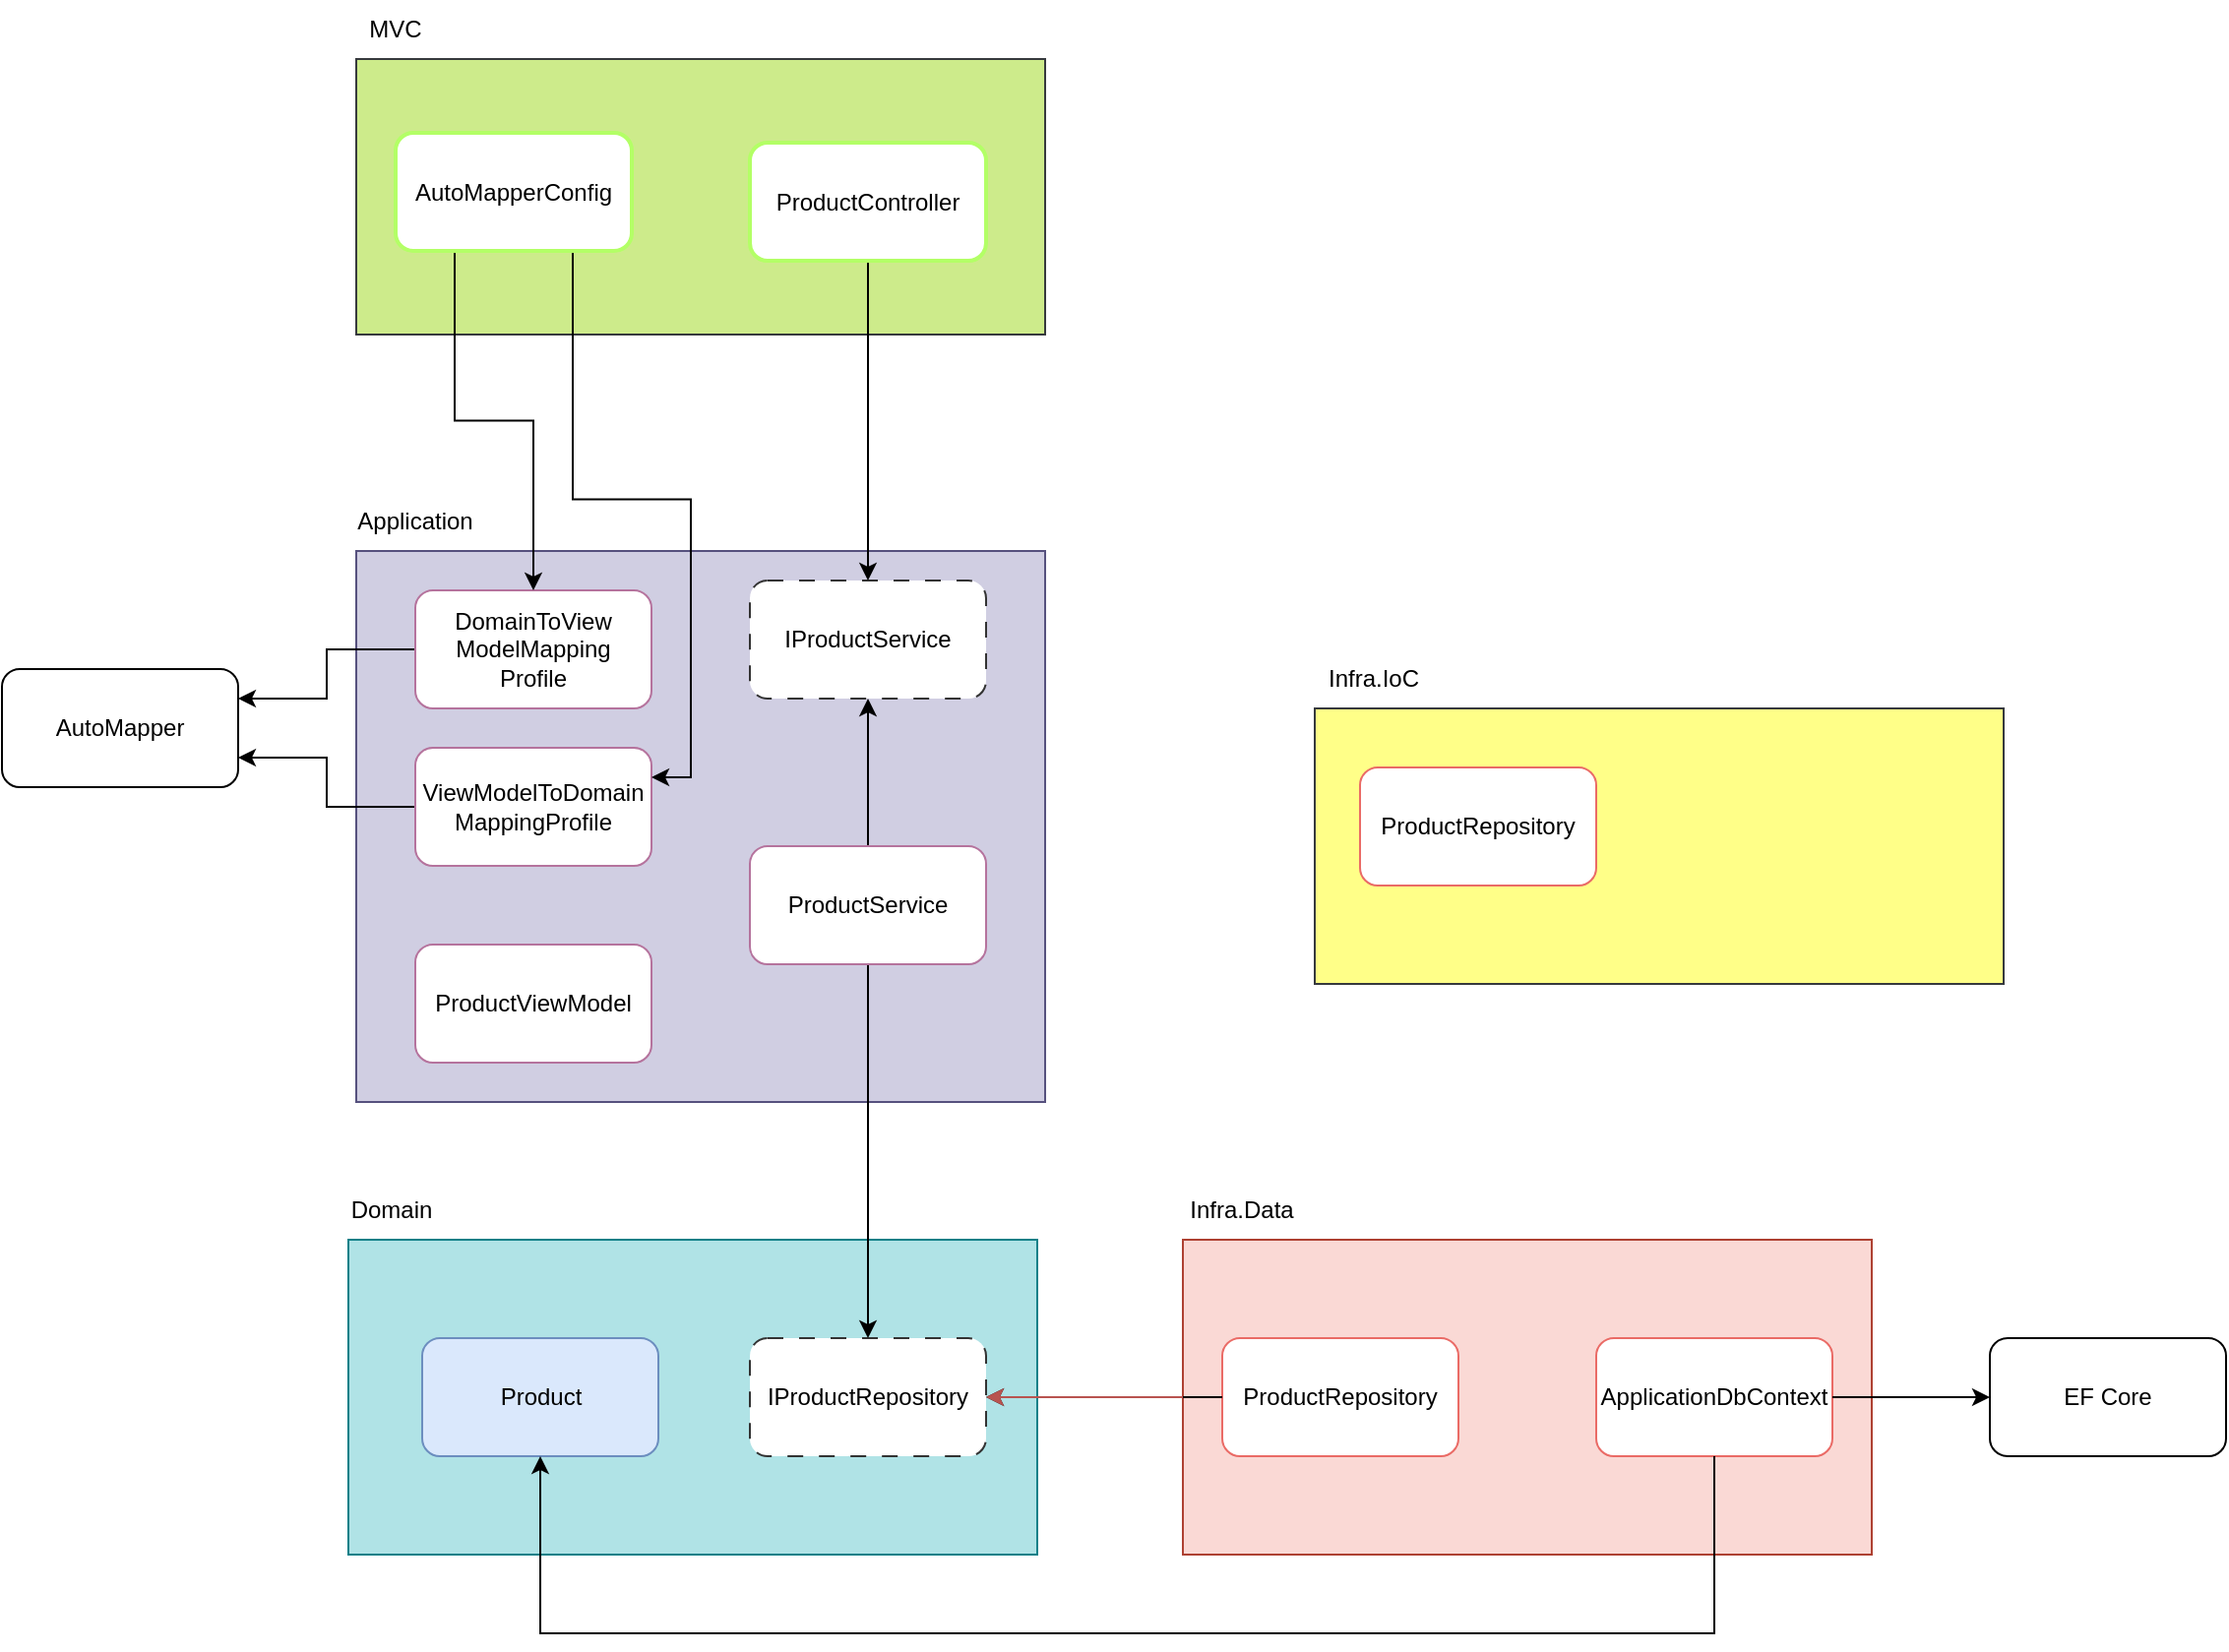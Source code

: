 <mxfile version="20.8.21" type="device"><diagram id="CyKihDrxWuQWRPS17Lqr" name="Page-1"><mxGraphModel dx="1051" dy="2161" grid="1" gridSize="10" guides="1" tooltips="1" connect="1" arrows="1" fold="1" page="1" pageScale="1" pageWidth="850" pageHeight="1100" math="0" shadow="0"><root><mxCell id="0"/><mxCell id="1" parent="0"/><mxCell id="MIWe5E_qxth4klvkyWVk-18" value="" style="group" parent="1" vertex="1" connectable="0"><mxGeometry x="1340" y="-40" width="350" height="190" as="geometry"/></mxCell><mxCell id="6" value="" style="rounded=0;whiteSpace=wrap;html=1;fillColor=#fad9d5;strokeColor=#ae4132;" parent="MIWe5E_qxth4klvkyWVk-18" vertex="1"><mxGeometry y="30" width="350" height="160" as="geometry"/></mxCell><mxCell id="8" value="Infra.Data" style="text;html=1;strokeColor=none;fillColor=none;align=center;verticalAlign=middle;whiteSpace=wrap;rounded=0;dashed=1;dashPattern=8 8;" parent="MIWe5E_qxth4klvkyWVk-18" vertex="1"><mxGeometry width="60" height="30" as="geometry"/></mxCell><mxCell id="MIWe5E_qxth4klvkyWVk-16" value="&lt;font color=&quot;#000000&quot;&gt;ProductRepository&lt;/font&gt;" style="rounded=1;whiteSpace=wrap;html=1;strokeWidth=1;strokeColor=#EA6B66;" parent="MIWe5E_qxth4klvkyWVk-18" vertex="1"><mxGeometry x="20" y="80" width="120" height="60" as="geometry"/></mxCell><mxCell id="-2dnZH3xMpn1ACVKBCoT-17" value="&lt;font color=&quot;#000000&quot;&gt;ApplicationDbContext&lt;/font&gt;" style="rounded=1;whiteSpace=wrap;html=1;strokeWidth=1;strokeColor=#EA6B66;" vertex="1" parent="MIWe5E_qxth4klvkyWVk-18"><mxGeometry x="210" y="80" width="120" height="60" as="geometry"/></mxCell><mxCell id="5" value="" style="rounded=0;whiteSpace=wrap;html=1;fillColor=#b0e3e6;strokeColor=#0e8088;" parent="1" vertex="1"><mxGeometry x="916" y="-10" width="350" height="160" as="geometry"/></mxCell><mxCell id="7" value="" style="rounded=0;whiteSpace=wrap;html=1;fillColor=#d0cee2;strokeColor=#56517e;" parent="1" vertex="1"><mxGeometry x="920" y="-360" width="350" height="280" as="geometry"/></mxCell><mxCell id="9" value="Application" style="text;html=1;strokeColor=none;fillColor=none;align=center;verticalAlign=middle;whiteSpace=wrap;rounded=0;dashed=1;dashPattern=8 8;" parent="1" vertex="1"><mxGeometry x="920" y="-390" width="60" height="30" as="geometry"/></mxCell><mxCell id="10" value="Domain" style="text;html=1;strokeColor=none;fillColor=none;align=center;verticalAlign=middle;whiteSpace=wrap;rounded=0;dashed=1;dashPattern=8 8;" parent="1" vertex="1"><mxGeometry x="908" y="-40" width="60" height="30" as="geometry"/></mxCell><mxCell id="11" value="" style="rounded=0;whiteSpace=wrap;html=1;fillColor=#cdeb8b;strokeColor=#36393d;" parent="1" vertex="1"><mxGeometry x="920" y="-610" width="350" height="140" as="geometry"/></mxCell><mxCell id="12" value="MVC" style="text;html=1;strokeColor=none;fillColor=none;align=center;verticalAlign=middle;whiteSpace=wrap;rounded=0;dashed=1;dashPattern=8 8;" parent="1" vertex="1"><mxGeometry x="910" y="-640" width="60" height="30" as="geometry"/></mxCell><mxCell id="13" value="" style="rounded=0;whiteSpace=wrap;html=1;fillColor=#ffff88;strokeColor=#36393d;" parent="1" vertex="1"><mxGeometry x="1407" y="-280" width="350" height="140" as="geometry"/></mxCell><mxCell id="14" value="Infra.IoC" style="text;html=1;strokeColor=none;fillColor=none;align=center;verticalAlign=middle;whiteSpace=wrap;rounded=0;dashed=1;dashPattern=8 8;" parent="1" vertex="1"><mxGeometry x="1407" y="-310" width="60" height="30" as="geometry"/></mxCell><mxCell id="15" value="&lt;font color=&quot;#000000&quot;&gt;IProductRepository&lt;/font&gt;" style="rounded=1;whiteSpace=wrap;html=1;dashed=1;dashPattern=8 8;fillColor=#FFFFFF;strokeWidth=1;strokeColor=#333333;" parent="1" vertex="1"><mxGeometry x="1120" y="40" width="120" height="60" as="geometry"/></mxCell><mxCell id="MIWe5E_qxth4klvkyWVk-15" value="&lt;font color=&quot;#000000&quot;&gt;Product&lt;/font&gt;" style="rounded=1;whiteSpace=wrap;html=1;fillColor=#dae8fc;strokeWidth=1;strokeColor=#6c8ebf;" parent="1" vertex="1"><mxGeometry x="953.5" y="40" width="120" height="60" as="geometry"/></mxCell><mxCell id="MIWe5E_qxth4klvkyWVk-19" style="edgeStyle=orthogonalEdgeStyle;rounded=0;orthogonalLoop=1;jettySize=auto;html=1;exitX=0;exitY=0.5;exitDx=0;exitDy=0;entryX=1;entryY=0.5;entryDx=0;entryDy=0;" parent="1" source="MIWe5E_qxth4klvkyWVk-16" target="15" edge="1"><mxGeometry relative="1" as="geometry"/></mxCell><mxCell id="MIWe5E_qxth4klvkyWVk-20" value="" style="edgeStyle=orthogonalEdgeStyle;rounded=0;orthogonalLoop=1;jettySize=auto;html=1;fillColor=#f8cecc;strokeColor=#b85450;" parent="1" source="6" target="15" edge="1"><mxGeometry relative="1" as="geometry"/></mxCell><mxCell id="-2dnZH3xMpn1ACVKBCoT-15" value="&lt;font color=&quot;#000000&quot;&gt;EF Core&lt;/font&gt;" style="rounded=1;whiteSpace=wrap;html=1;strokeWidth=1;" vertex="1" parent="1"><mxGeometry x="1750" y="40" width="120" height="60" as="geometry"/></mxCell><mxCell id="-2dnZH3xMpn1ACVKBCoT-16" value="&lt;font color=&quot;#000000&quot;&gt;AutoMapper&lt;br&gt;&lt;/font&gt;" style="rounded=1;whiteSpace=wrap;html=1;strokeWidth=1;" vertex="1" parent="1"><mxGeometry x="740" y="-300" width="120" height="60" as="geometry"/></mxCell><mxCell id="-2dnZH3xMpn1ACVKBCoT-18" style="edgeStyle=orthogonalEdgeStyle;rounded=0;orthogonalLoop=1;jettySize=auto;html=1;exitX=1;exitY=0.5;exitDx=0;exitDy=0;" edge="1" parent="1" source="-2dnZH3xMpn1ACVKBCoT-17" target="-2dnZH3xMpn1ACVKBCoT-15"><mxGeometry relative="1" as="geometry"/></mxCell><mxCell id="-2dnZH3xMpn1ACVKBCoT-42" style="edgeStyle=orthogonalEdgeStyle;rounded=0;orthogonalLoop=1;jettySize=auto;html=1;" edge="1" parent="1" source="-2dnZH3xMpn1ACVKBCoT-19" target="15"><mxGeometry relative="1" as="geometry"/></mxCell><mxCell id="-2dnZH3xMpn1ACVKBCoT-43" style="edgeStyle=orthogonalEdgeStyle;rounded=0;orthogonalLoop=1;jettySize=auto;html=1;" edge="1" parent="1" source="-2dnZH3xMpn1ACVKBCoT-19" target="-2dnZH3xMpn1ACVKBCoT-20"><mxGeometry relative="1" as="geometry"/></mxCell><mxCell id="-2dnZH3xMpn1ACVKBCoT-19" value="&lt;font color=&quot;#000000&quot;&gt;ProductService&lt;br&gt;&lt;/font&gt;" style="rounded=1;whiteSpace=wrap;html=1;strokeWidth=1;strokeColor=#B5739D;" vertex="1" parent="1"><mxGeometry x="1120" y="-210" width="120" height="60" as="geometry"/></mxCell><mxCell id="-2dnZH3xMpn1ACVKBCoT-20" value="&lt;font color=&quot;#000000&quot;&gt;IProductService&lt;/font&gt;" style="rounded=1;whiteSpace=wrap;html=1;dashed=1;dashPattern=8 8;fillColor=#FFFFFF;strokeWidth=1;strokeColor=#333333;" vertex="1" parent="1"><mxGeometry x="1120" y="-345" width="120" height="60" as="geometry"/></mxCell><mxCell id="-2dnZH3xMpn1ACVKBCoT-38" style="edgeStyle=orthogonalEdgeStyle;rounded=0;orthogonalLoop=1;jettySize=auto;html=1;entryX=0.5;entryY=0;entryDx=0;entryDy=0;" edge="1" parent="1" source="-2dnZH3xMpn1ACVKBCoT-24" target="-2dnZH3xMpn1ACVKBCoT-20"><mxGeometry relative="1" as="geometry"/></mxCell><mxCell id="-2dnZH3xMpn1ACVKBCoT-24" value="&lt;font color=&quot;#000000&quot;&gt;ProductController&lt;br&gt;&lt;/font&gt;" style="rounded=1;whiteSpace=wrap;html=1;strokeWidth=2;strokeColor=#B3FF66;" vertex="1" parent="1"><mxGeometry x="1120" y="-567.5" width="120" height="60" as="geometry"/></mxCell><mxCell id="-2dnZH3xMpn1ACVKBCoT-33" style="edgeStyle=orthogonalEdgeStyle;rounded=0;orthogonalLoop=1;jettySize=auto;html=1;exitX=0;exitY=0.5;exitDx=0;exitDy=0;entryX=1;entryY=0.25;entryDx=0;entryDy=0;" edge="1" parent="1" source="-2dnZH3xMpn1ACVKBCoT-31" target="-2dnZH3xMpn1ACVKBCoT-16"><mxGeometry relative="1" as="geometry"/></mxCell><mxCell id="-2dnZH3xMpn1ACVKBCoT-31" value="&lt;font color=&quot;#000000&quot;&gt;DomainToView&lt;br&gt;ModelMapping&lt;br&gt;Profile&lt;br&gt;&lt;/font&gt;" style="rounded=1;whiteSpace=wrap;html=1;strokeWidth=1;strokeColor=#B5739D;" vertex="1" parent="1"><mxGeometry x="950" y="-340" width="120" height="60" as="geometry"/></mxCell><mxCell id="-2dnZH3xMpn1ACVKBCoT-34" style="edgeStyle=orthogonalEdgeStyle;rounded=0;orthogonalLoop=1;jettySize=auto;html=1;exitX=0;exitY=0.5;exitDx=0;exitDy=0;entryX=1;entryY=0.75;entryDx=0;entryDy=0;" edge="1" parent="1" source="-2dnZH3xMpn1ACVKBCoT-32" target="-2dnZH3xMpn1ACVKBCoT-16"><mxGeometry relative="1" as="geometry"/></mxCell><mxCell id="-2dnZH3xMpn1ACVKBCoT-32" value="&lt;font color=&quot;#000000&quot;&gt;ViewModelToDomain&lt;br&gt;MappingProfile&lt;br&gt;&lt;/font&gt;" style="rounded=1;whiteSpace=wrap;html=1;strokeWidth=1;strokeColor=#B5739D;" vertex="1" parent="1"><mxGeometry x="950" y="-260" width="120" height="60" as="geometry"/></mxCell><mxCell id="-2dnZH3xMpn1ACVKBCoT-35" value="&lt;font color=&quot;#000000&quot;&gt;ProductViewModel&lt;br&gt;&lt;/font&gt;" style="rounded=1;whiteSpace=wrap;html=1;strokeWidth=1;strokeColor=#B5739D;" vertex="1" parent="1"><mxGeometry x="950" y="-160" width="120" height="60" as="geometry"/></mxCell><mxCell id="-2dnZH3xMpn1ACVKBCoT-39" style="edgeStyle=orthogonalEdgeStyle;rounded=0;orthogonalLoop=1;jettySize=auto;html=1;exitX=0.25;exitY=1;exitDx=0;exitDy=0;entryX=0.5;entryY=0;entryDx=0;entryDy=0;" edge="1" parent="1" source="-2dnZH3xMpn1ACVKBCoT-37" target="-2dnZH3xMpn1ACVKBCoT-31"><mxGeometry relative="1" as="geometry"/></mxCell><mxCell id="-2dnZH3xMpn1ACVKBCoT-40" style="edgeStyle=orthogonalEdgeStyle;rounded=0;orthogonalLoop=1;jettySize=auto;html=1;exitX=0.75;exitY=1;exitDx=0;exitDy=0;entryX=1;entryY=0.25;entryDx=0;entryDy=0;" edge="1" parent="1" source="-2dnZH3xMpn1ACVKBCoT-37" target="-2dnZH3xMpn1ACVKBCoT-32"><mxGeometry relative="1" as="geometry"/></mxCell><mxCell id="-2dnZH3xMpn1ACVKBCoT-37" value="&lt;font color=&quot;#000000&quot;&gt;AutoMapperConfig&lt;br&gt;&lt;/font&gt;" style="rounded=1;whiteSpace=wrap;html=1;strokeWidth=2;strokeColor=#B3FF66;" vertex="1" parent="1"><mxGeometry x="940" y="-572.5" width="120" height="60" as="geometry"/></mxCell><mxCell id="-2dnZH3xMpn1ACVKBCoT-44" style="edgeStyle=orthogonalEdgeStyle;rounded=0;orthogonalLoop=1;jettySize=auto;html=1;exitX=0.5;exitY=1;exitDx=0;exitDy=0;entryX=0.5;entryY=1;entryDx=0;entryDy=0;" edge="1" parent="1" source="-2dnZH3xMpn1ACVKBCoT-17" target="MIWe5E_qxth4klvkyWVk-15"><mxGeometry relative="1" as="geometry"><Array as="points"><mxPoint x="1610" y="190"/><mxPoint x="1014" y="190"/></Array></mxGeometry></mxCell><mxCell id="-2dnZH3xMpn1ACVKBCoT-45" value="&lt;font color=&quot;#000000&quot;&gt;ProductRepository&lt;/font&gt;" style="rounded=1;whiteSpace=wrap;html=1;strokeWidth=1;strokeColor=#EA6B66;" vertex="1" parent="1"><mxGeometry x="1430" y="-250" width="120" height="60" as="geometry"/></mxCell></root></mxGraphModel></diagram></mxfile>